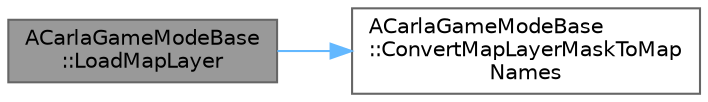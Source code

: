 digraph "ACarlaGameModeBase::LoadMapLayer"
{
 // INTERACTIVE_SVG=YES
 // LATEX_PDF_SIZE
  bgcolor="transparent";
  edge [fontname=Helvetica,fontsize=10,labelfontname=Helvetica,labelfontsize=10];
  node [fontname=Helvetica,fontsize=10,shape=box,height=0.2,width=0.4];
  rankdir="LR";
  Node1 [id="Node000001",label="ACarlaGameModeBase\l::LoadMapLayer",height=0.2,width=0.4,color="gray40", fillcolor="grey60", style="filled", fontcolor="black",tooltip=" "];
  Node1 -> Node2 [id="edge1_Node000001_Node000002",color="steelblue1",style="solid",tooltip=" "];
  Node2 [id="Node000002",label="ACarlaGameModeBase\l::ConvertMapLayerMaskToMap\lNames",height=0.2,width=0.4,color="grey40", fillcolor="white", style="filled",URL="$db/de5/classACarlaGameModeBase.html#a9f10298d9ca477ff5c427476a56c8ef5",tooltip=" "];
}
